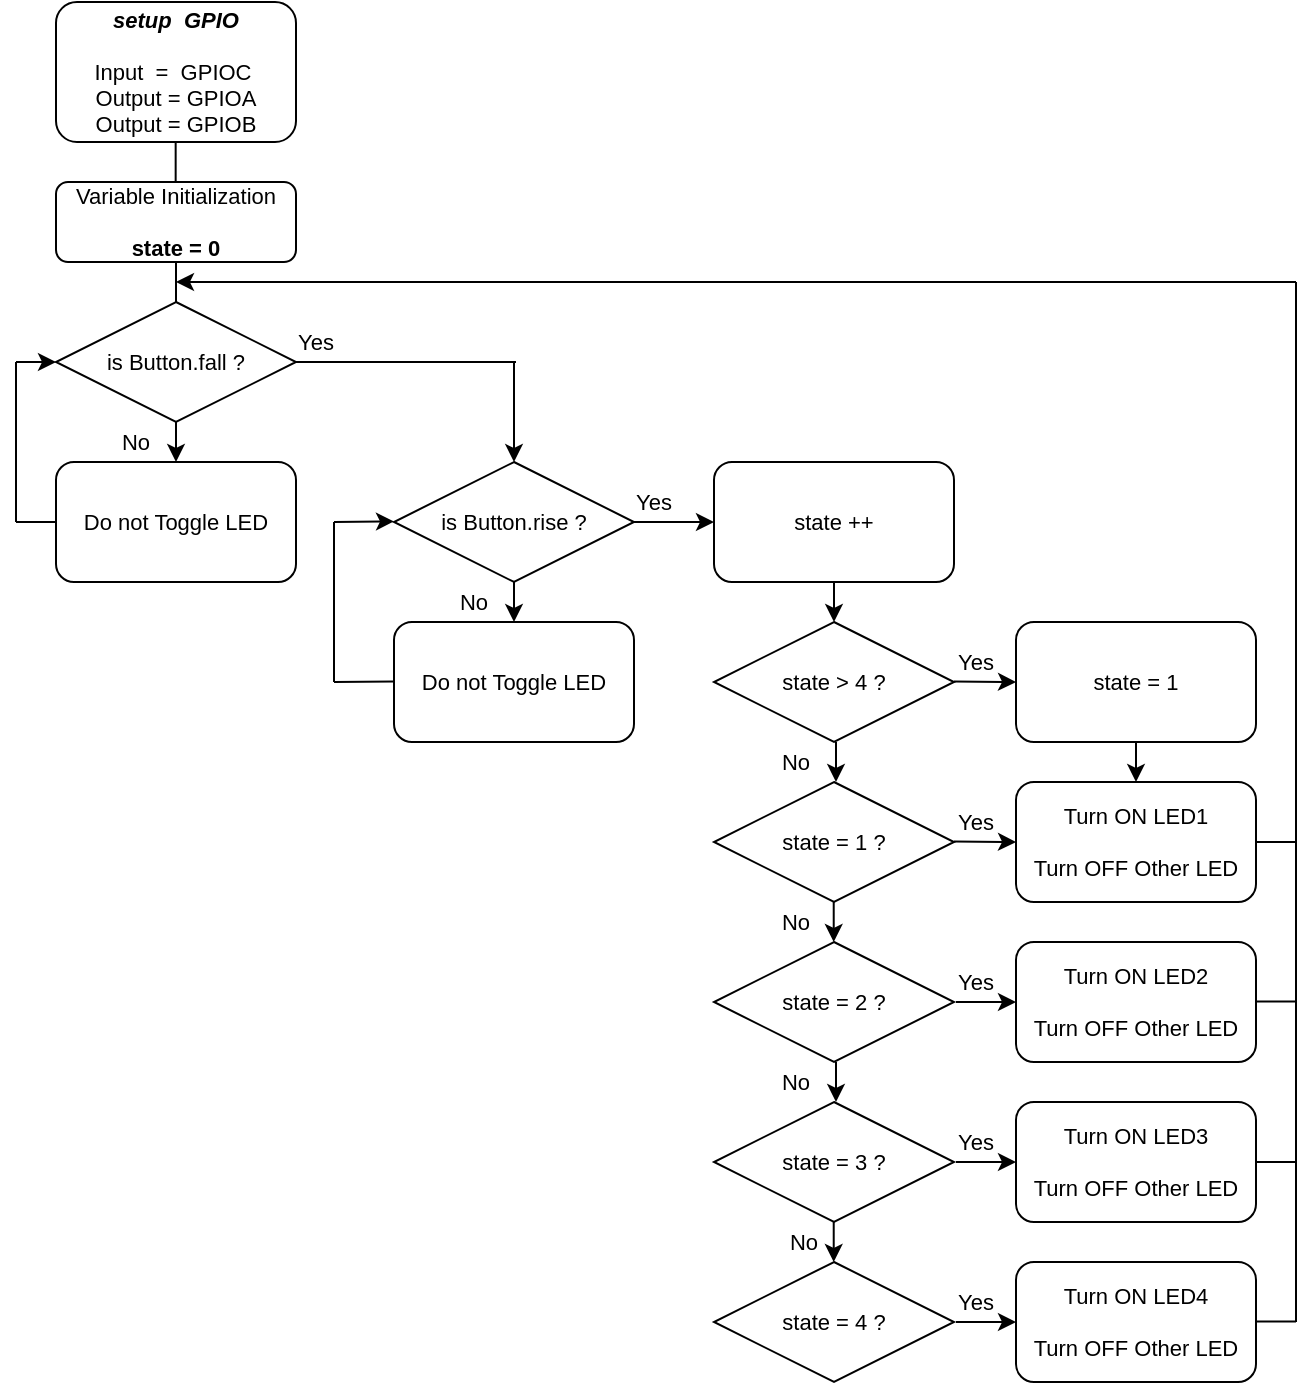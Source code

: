 <mxfile version="15.2.7" type="device"><diagram id="W0j-wVub7BevKi_JYIw6" name="페이지-1"><mxGraphModel dx="1205" dy="698" grid="1" gridSize="10" guides="1" tooltips="1" connect="1" arrows="1" fold="1" page="1" pageScale="1" pageWidth="827" pageHeight="1169" math="0" shadow="0"><root><mxCell id="0"/><mxCell id="1" parent="0"/><mxCell id="E49OmthKrDA7gJpjjUu7-28" value="&lt;font style=&quot;font-size: 11px;&quot;&gt;&lt;font style=&quot;font-size: 11px;&quot;&gt;&lt;b style=&quot;font-size: 11px;&quot;&gt;&lt;i style=&quot;font-size: 11px;&quot;&gt;setup&amp;nbsp; GPIO&lt;br style=&quot;font-size: 11px;&quot;&gt;&lt;br style=&quot;font-size: 11px;&quot;&gt;&lt;/i&gt;&lt;/b&gt;&lt;/font&gt;&lt;font style=&quot;font-size: 11px;&quot;&gt;Input&amp;nbsp; =&amp;nbsp; GPIOC&amp;nbsp;&lt;br style=&quot;font-size: 11px;&quot;&gt;Output = GPIOA&lt;/font&gt;&lt;/font&gt;&lt;font style=&quot;font-size: 11px;&quot;&gt;&lt;br style=&quot;font-size: 11px;&quot;&gt;&lt;span style=&quot;font-size: 11px;&quot;&gt;Output = GPIOB&lt;/span&gt;&lt;br style=&quot;font-size: 11px;&quot;&gt;&lt;/font&gt;" style="rounded=1;whiteSpace=wrap;html=1;fontSize=11;glass=0;strokeWidth=1;shadow=0;" vertex="1" parent="1"><mxGeometry x="60" y="80" width="120" height="70" as="geometry"/></mxCell><mxCell id="E49OmthKrDA7gJpjjUu7-29" value="" style="endArrow=none;html=1;fontSize=11;" edge="1" parent="1"><mxGeometry width="50" height="50" relative="1" as="geometry"><mxPoint x="120" y="230" as="sourcePoint"/><mxPoint x="120" y="210" as="targetPoint"/></mxGeometry></mxCell><mxCell id="E49OmthKrDA7gJpjjUu7-30" value="&lt;font style=&quot;font-size: 11px;&quot;&gt;is Button.fall ?&lt;/font&gt;" style="rhombus;whiteSpace=wrap;html=1;fontSize=11;" vertex="1" parent="1"><mxGeometry x="60" y="230" width="120" height="60" as="geometry"/></mxCell><mxCell id="E49OmthKrDA7gJpjjUu7-31" value="&lt;font style=&quot;font-size: 11px;&quot;&gt;Do not Toggle LED&lt;br style=&quot;font-size: 11px;&quot;&gt;&lt;/font&gt;" style="rounded=1;whiteSpace=wrap;html=1;fontSize=11;glass=0;strokeWidth=1;shadow=0;" vertex="1" parent="1"><mxGeometry x="60" y="310" width="120" height="60" as="geometry"/></mxCell><mxCell id="E49OmthKrDA7gJpjjUu7-32" value="" style="endArrow=none;html=1;fontSize=11;" edge="1" parent="1"><mxGeometry width="50" height="50" relative="1" as="geometry"><mxPoint x="119.83" y="170" as="sourcePoint"/><mxPoint x="119.83" y="150" as="targetPoint"/></mxGeometry></mxCell><mxCell id="E49OmthKrDA7gJpjjUu7-33" value="&lt;font style=&quot;font-size: 11px;&quot;&gt;&lt;span style=&quot;font-weight: normal; font-size: 11px;&quot;&gt;&lt;font style=&quot;font-size: 11px;&quot;&gt;Variable Initialization&lt;br style=&quot;font-size: 11px;&quot;&gt;&lt;/font&gt;&lt;/span&gt;&lt;br style=&quot;font-size: 11px;&quot;&gt;state = 0&lt;br style=&quot;font-size: 11px;&quot;&gt;&lt;/font&gt;" style="rounded=1;whiteSpace=wrap;html=1;fontSize=11;glass=0;strokeWidth=1;shadow=0;fontStyle=1" vertex="1" parent="1"><mxGeometry x="60" y="170" width="120" height="40" as="geometry"/></mxCell><mxCell id="E49OmthKrDA7gJpjjUu7-34" value="" style="endArrow=classic;html=1;exitX=0.5;exitY=1;exitDx=0;exitDy=0;entryX=0.5;entryY=0;entryDx=0;entryDy=0;fontSize=11;" edge="1" parent="1" source="E49OmthKrDA7gJpjjUu7-30" target="E49OmthKrDA7gJpjjUu7-31"><mxGeometry width="50" height="50" relative="1" as="geometry"><mxPoint x="150" y="290" as="sourcePoint"/><mxPoint x="200" y="240" as="targetPoint"/></mxGeometry></mxCell><mxCell id="E49OmthKrDA7gJpjjUu7-35" value="No" style="text;html=1;strokeColor=none;fillColor=none;align=center;verticalAlign=middle;whiteSpace=wrap;rounded=0;fontSize=11;" vertex="1" parent="1"><mxGeometry x="80" y="290" width="40" height="20" as="geometry"/></mxCell><mxCell id="E49OmthKrDA7gJpjjUu7-36" value="&lt;font style=&quot;font-size: 11px;&quot;&gt;is Button.rise ?&lt;/font&gt;" style="rhombus;whiteSpace=wrap;html=1;fontSize=11;" vertex="1" parent="1"><mxGeometry x="229" y="310" width="120" height="60" as="geometry"/></mxCell><mxCell id="E49OmthKrDA7gJpjjUu7-37" value="&lt;font style=&quot;font-size: 11px;&quot;&gt;Do not Toggle LED&lt;br style=&quot;font-size: 11px;&quot;&gt;&lt;/font&gt;" style="rounded=1;whiteSpace=wrap;html=1;fontSize=11;glass=0;strokeWidth=1;shadow=0;" vertex="1" parent="1"><mxGeometry x="229" y="390" width="120" height="60" as="geometry"/></mxCell><mxCell id="E49OmthKrDA7gJpjjUu7-38" value="" style="endArrow=classic;html=1;exitX=0.5;exitY=1;exitDx=0;exitDy=0;entryX=0.5;entryY=0;entryDx=0;entryDy=0;fontSize=11;" edge="1" parent="1" target="E49OmthKrDA7gJpjjUu7-37"><mxGeometry width="50" height="50" relative="1" as="geometry"><mxPoint x="289" y="370" as="sourcePoint"/><mxPoint x="369" y="320" as="targetPoint"/></mxGeometry></mxCell><mxCell id="E49OmthKrDA7gJpjjUu7-39" value="No" style="text;html=1;strokeColor=none;fillColor=none;align=center;verticalAlign=middle;whiteSpace=wrap;rounded=0;fontSize=11;" vertex="1" parent="1"><mxGeometry x="249" y="370" width="40" height="20" as="geometry"/></mxCell><mxCell id="E49OmthKrDA7gJpjjUu7-40" value="" style="endArrow=none;html=1;fontSize=11;" edge="1" parent="1"><mxGeometry width="50" height="50" relative="1" as="geometry"><mxPoint x="40" y="340" as="sourcePoint"/><mxPoint x="60" y="340" as="targetPoint"/></mxGeometry></mxCell><mxCell id="E49OmthKrDA7gJpjjUu7-41" value="" style="endArrow=none;html=1;fontSize=11;" edge="1" parent="1"><mxGeometry width="50" height="50" relative="1" as="geometry"><mxPoint x="40" y="340" as="sourcePoint"/><mxPoint x="40" y="260" as="targetPoint"/></mxGeometry></mxCell><mxCell id="E49OmthKrDA7gJpjjUu7-42" value="" style="endArrow=classic;html=1;entryX=0;entryY=0.5;entryDx=0;entryDy=0;fontSize=11;" edge="1" parent="1" target="E49OmthKrDA7gJpjjUu7-30"><mxGeometry width="50" height="50" relative="1" as="geometry"><mxPoint x="40" y="260" as="sourcePoint"/><mxPoint x="80" y="250" as="targetPoint"/></mxGeometry></mxCell><mxCell id="E49OmthKrDA7gJpjjUu7-43" value="" style="endArrow=none;html=1;exitX=1;exitY=0.5;exitDx=0;exitDy=0;fontSize=11;" edge="1" parent="1" source="E49OmthKrDA7gJpjjUu7-30"><mxGeometry width="50" height="50" relative="1" as="geometry"><mxPoint x="290" y="310" as="sourcePoint"/><mxPoint x="290" y="260" as="targetPoint"/></mxGeometry></mxCell><mxCell id="E49OmthKrDA7gJpjjUu7-44" value="" style="endArrow=classic;html=1;entryX=0.5;entryY=0;entryDx=0;entryDy=0;fontSize=11;" edge="1" parent="1" target="E49OmthKrDA7gJpjjUu7-36"><mxGeometry width="50" height="50" relative="1" as="geometry"><mxPoint x="289" y="260" as="sourcePoint"/><mxPoint x="309" y="260" as="targetPoint"/></mxGeometry></mxCell><mxCell id="E49OmthKrDA7gJpjjUu7-45" value="Yes" style="text;html=1;strokeColor=none;fillColor=none;align=center;verticalAlign=middle;whiteSpace=wrap;rounded=0;fontSize=11;" vertex="1" parent="1"><mxGeometry x="170" y="240" width="40" height="20" as="geometry"/></mxCell><mxCell id="E49OmthKrDA7gJpjjUu7-46" value="" style="endArrow=none;html=1;fontSize=11;" edge="1" parent="1"><mxGeometry width="50" height="50" relative="1" as="geometry"><mxPoint x="199" y="420" as="sourcePoint"/><mxPoint x="229" y="419.71" as="targetPoint"/></mxGeometry></mxCell><mxCell id="E49OmthKrDA7gJpjjUu7-47" value="" style="endArrow=none;html=1;fontSize=11;" edge="1" parent="1"><mxGeometry width="50" height="50" relative="1" as="geometry"><mxPoint x="199" y="420.0" as="sourcePoint"/><mxPoint x="199" y="340" as="targetPoint"/></mxGeometry></mxCell><mxCell id="E49OmthKrDA7gJpjjUu7-48" value="" style="endArrow=classic;html=1;entryX=0;entryY=0.5;entryDx=0;entryDy=0;fontSize=11;" edge="1" parent="1"><mxGeometry width="50" height="50" relative="1" as="geometry"><mxPoint x="199" y="340" as="sourcePoint"/><mxPoint x="229" y="339.71" as="targetPoint"/></mxGeometry></mxCell><mxCell id="E49OmthKrDA7gJpjjUu7-49" value="Yes" style="text;html=1;strokeColor=none;fillColor=none;align=center;verticalAlign=middle;whiteSpace=wrap;rounded=0;fontSize=11;" vertex="1" parent="1"><mxGeometry x="339" y="320" width="40" height="20" as="geometry"/></mxCell><mxCell id="E49OmthKrDA7gJpjjUu7-50" value="" style="endArrow=classic;html=1;fontSize=11;" edge="1" parent="1"><mxGeometry width="50" height="50" relative="1" as="geometry"><mxPoint x="349" y="340" as="sourcePoint"/><mxPoint x="389" y="340" as="targetPoint"/></mxGeometry></mxCell><mxCell id="E49OmthKrDA7gJpjjUu7-51" value="&lt;font style=&quot;font-size: 11px;&quot;&gt;state ++&lt;br style=&quot;font-size: 11px;&quot;&gt;&lt;/font&gt;" style="rounded=1;whiteSpace=wrap;html=1;fontSize=11;glass=0;strokeWidth=1;shadow=0;" vertex="1" parent="1"><mxGeometry x="389" y="310" width="120" height="60" as="geometry"/></mxCell><mxCell id="E49OmthKrDA7gJpjjUu7-55" value="" style="endArrow=classic;html=1;exitX=0.5;exitY=1;exitDx=0;exitDy=0;" edge="1" parent="1"><mxGeometry width="50" height="50" relative="1" as="geometry"><mxPoint x="448.86" y="530" as="sourcePoint"/><mxPoint x="448.86" y="550" as="targetPoint"/></mxGeometry></mxCell><mxCell id="E49OmthKrDA7gJpjjUu7-60" value="" style="endArrow=classic;html=1;exitX=0.5;exitY=1;exitDx=0;exitDy=0;" edge="1" parent="1"><mxGeometry width="50" height="50" relative="1" as="geometry"><mxPoint x="450" y="610" as="sourcePoint"/><mxPoint x="450" y="630" as="targetPoint"/></mxGeometry></mxCell><mxCell id="E49OmthKrDA7gJpjjUu7-63" value="&lt;font style=&quot;font-size: 11px;&quot;&gt;state &amp;gt; 4 ?&lt;/font&gt;" style="rhombus;whiteSpace=wrap;html=1;fontSize=11;" vertex="1" parent="1"><mxGeometry x="389" y="390" width="120" height="60" as="geometry"/></mxCell><mxCell id="E49OmthKrDA7gJpjjUu7-65" value="&lt;font style=&quot;font-size: 11px;&quot;&gt;state = 1&lt;br style=&quot;font-size: 11px;&quot;&gt;&lt;/font&gt;" style="rounded=1;whiteSpace=wrap;html=1;fontSize=11;glass=0;strokeWidth=1;shadow=0;" vertex="1" parent="1"><mxGeometry x="540" y="390" width="120" height="60" as="geometry"/></mxCell><mxCell id="E49OmthKrDA7gJpjjUu7-70" value="state = 1 ?" style="rhombus;whiteSpace=wrap;html=1;fontSize=11;" vertex="1" parent="1"><mxGeometry x="389" y="470" width="120" height="60" as="geometry"/></mxCell><mxCell id="E49OmthKrDA7gJpjjUu7-72" value="" style="endArrow=classic;html=1;fontSize=11;exitX=0.5;exitY=1;exitDx=0;exitDy=0;entryX=0.5;entryY=0;entryDx=0;entryDy=0;" edge="1" parent="1" source="E49OmthKrDA7gJpjjUu7-51" target="E49OmthKrDA7gJpjjUu7-63"><mxGeometry width="50" height="50" relative="1" as="geometry"><mxPoint x="390" y="450" as="sourcePoint"/><mxPoint x="440" y="400" as="targetPoint"/></mxGeometry></mxCell><mxCell id="E49OmthKrDA7gJpjjUu7-73" value="No" style="text;html=1;strokeColor=none;fillColor=none;align=center;verticalAlign=middle;whiteSpace=wrap;rounded=0;fontSize=11;" vertex="1" parent="1"><mxGeometry x="410" y="450" width="40" height="20" as="geometry"/></mxCell><mxCell id="E49OmthKrDA7gJpjjUu7-75" value="" style="endArrow=classic;html=1;fontSize=11;exitX=1;exitY=0;exitDx=0;exitDy=0;entryX=1;entryY=1;entryDx=0;entryDy=0;" edge="1" parent="1" source="E49OmthKrDA7gJpjjUu7-73" target="E49OmthKrDA7gJpjjUu7-73"><mxGeometry width="50" height="50" relative="1" as="geometry"><mxPoint x="420" y="460" as="sourcePoint"/><mxPoint x="470" y="410" as="targetPoint"/></mxGeometry></mxCell><mxCell id="E49OmthKrDA7gJpjjUu7-76" value="state = 2 ?" style="rhombus;whiteSpace=wrap;html=1;fontSize=11;" vertex="1" parent="1"><mxGeometry x="389" y="550" width="120" height="60" as="geometry"/></mxCell><mxCell id="E49OmthKrDA7gJpjjUu7-82" value="" style="endArrow=classic;html=1;exitX=0.5;exitY=1;exitDx=0;exitDy=0;" edge="1" parent="1"><mxGeometry width="50" height="50" relative="1" as="geometry"><mxPoint x="448.86" y="690" as="sourcePoint"/><mxPoint x="448.86" y="710" as="targetPoint"/></mxGeometry></mxCell><mxCell id="E49OmthKrDA7gJpjjUu7-84" value="state = 3 ?" style="rhombus;whiteSpace=wrap;html=1;fontSize=11;" vertex="1" parent="1"><mxGeometry x="389" y="630" width="120" height="60" as="geometry"/></mxCell><mxCell id="E49OmthKrDA7gJpjjUu7-85" value="state = 4 ?" style="rhombus;whiteSpace=wrap;html=1;fontSize=11;" vertex="1" parent="1"><mxGeometry x="389" y="710" width="120" height="60" as="geometry"/></mxCell><mxCell id="E49OmthKrDA7gJpjjUu7-86" value="No" style="text;html=1;strokeColor=none;fillColor=none;align=center;verticalAlign=middle;whiteSpace=wrap;rounded=0;fontSize=11;" vertex="1" parent="1"><mxGeometry x="410" y="530" width="40" height="20" as="geometry"/></mxCell><mxCell id="E49OmthKrDA7gJpjjUu7-87" value="No" style="text;html=1;strokeColor=none;fillColor=none;align=center;verticalAlign=middle;whiteSpace=wrap;rounded=0;fontSize=11;" vertex="1" parent="1"><mxGeometry x="410" y="610" width="40" height="20" as="geometry"/></mxCell><mxCell id="E49OmthKrDA7gJpjjUu7-88" value="No" style="text;html=1;strokeColor=none;fillColor=none;align=center;verticalAlign=middle;whiteSpace=wrap;rounded=0;fontSize=11;" vertex="1" parent="1"><mxGeometry x="414" y="690" width="40" height="20" as="geometry"/></mxCell><mxCell id="E49OmthKrDA7gJpjjUu7-89" value="" style="endArrow=classic;html=1;fontSize=11;" edge="1" parent="1"><mxGeometry width="50" height="50" relative="1" as="geometry"><mxPoint x="509" y="419.71" as="sourcePoint"/><mxPoint x="540" y="420" as="targetPoint"/></mxGeometry></mxCell><mxCell id="E49OmthKrDA7gJpjjUu7-90" value="Yes" style="text;html=1;strokeColor=none;fillColor=none;align=center;verticalAlign=middle;whiteSpace=wrap;rounded=0;fontSize=11;" vertex="1" parent="1"><mxGeometry x="500" y="400" width="40" height="20" as="geometry"/></mxCell><mxCell id="E49OmthKrDA7gJpjjUu7-91" value="" style="endArrow=classic;html=1;fontSize=11;exitX=0.5;exitY=1;exitDx=0;exitDy=0;" edge="1" parent="1" source="E49OmthKrDA7gJpjjUu7-65"><mxGeometry width="50" height="50" relative="1" as="geometry"><mxPoint x="570" y="460" as="sourcePoint"/><mxPoint x="600" y="470" as="targetPoint"/></mxGeometry></mxCell><mxCell id="E49OmthKrDA7gJpjjUu7-92" value="&lt;font style=&quot;font-size: 11px&quot;&gt;Turn ON LED1&lt;br&gt;&lt;br&gt;Turn OFF Other LED&lt;br style=&quot;font-size: 11px&quot;&gt;&lt;/font&gt;" style="rounded=1;whiteSpace=wrap;html=1;fontSize=11;glass=0;strokeWidth=1;shadow=0;" vertex="1" parent="1"><mxGeometry x="540" y="470" width="120" height="60" as="geometry"/></mxCell><mxCell id="E49OmthKrDA7gJpjjUu7-93" value="" style="endArrow=classic;html=1;fontSize=11;" edge="1" parent="1"><mxGeometry width="50" height="50" relative="1" as="geometry"><mxPoint x="509" y="499.71" as="sourcePoint"/><mxPoint x="540" y="500" as="targetPoint"/></mxGeometry></mxCell><mxCell id="E49OmthKrDA7gJpjjUu7-95" value="Yes" style="text;html=1;strokeColor=none;fillColor=none;align=center;verticalAlign=middle;whiteSpace=wrap;rounded=0;fontSize=11;" vertex="1" parent="1"><mxGeometry x="500" y="480" width="40" height="20" as="geometry"/></mxCell><mxCell id="E49OmthKrDA7gJpjjUu7-96" value="Yes" style="text;html=1;strokeColor=none;fillColor=none;align=center;verticalAlign=middle;whiteSpace=wrap;rounded=0;fontSize=11;" vertex="1" parent="1"><mxGeometry x="500" y="560" width="40" height="20" as="geometry"/></mxCell><mxCell id="E49OmthKrDA7gJpjjUu7-97" value="Yes" style="text;html=1;strokeColor=none;fillColor=none;align=center;verticalAlign=middle;whiteSpace=wrap;rounded=0;fontSize=11;" vertex="1" parent="1"><mxGeometry x="500" y="640" width="40" height="20" as="geometry"/></mxCell><mxCell id="E49OmthKrDA7gJpjjUu7-98" value="Yes" style="text;html=1;strokeColor=none;fillColor=none;align=center;verticalAlign=middle;whiteSpace=wrap;rounded=0;fontSize=11;" vertex="1" parent="1"><mxGeometry x="500" y="720" width="40" height="20" as="geometry"/></mxCell><mxCell id="E49OmthKrDA7gJpjjUu7-100" value="" style="endArrow=classic;html=1;fontSize=11;exitX=0.25;exitY=1;exitDx=0;exitDy=0;entryX=1;entryY=1;entryDx=0;entryDy=0;" edge="1" parent="1" source="E49OmthKrDA7gJpjjUu7-96" target="E49OmthKrDA7gJpjjUu7-96"><mxGeometry width="50" height="50" relative="1" as="geometry"><mxPoint x="540" y="570" as="sourcePoint"/><mxPoint x="590" y="520" as="targetPoint"/></mxGeometry></mxCell><mxCell id="E49OmthKrDA7gJpjjUu7-101" value="" style="endArrow=classic;html=1;fontSize=11;exitX=0.25;exitY=1;exitDx=0;exitDy=0;entryX=1;entryY=1;entryDx=0;entryDy=0;" edge="1" parent="1"><mxGeometry width="50" height="50" relative="1" as="geometry"><mxPoint x="510" y="660" as="sourcePoint"/><mxPoint x="540" y="660" as="targetPoint"/></mxGeometry></mxCell><mxCell id="E49OmthKrDA7gJpjjUu7-102" value="" style="endArrow=classic;html=1;fontSize=11;exitX=0.25;exitY=1;exitDx=0;exitDy=0;entryX=1;entryY=1;entryDx=0;entryDy=0;" edge="1" parent="1"><mxGeometry width="50" height="50" relative="1" as="geometry"><mxPoint x="510" y="740" as="sourcePoint"/><mxPoint x="540" y="740" as="targetPoint"/></mxGeometry></mxCell><mxCell id="E49OmthKrDA7gJpjjUu7-104" value="&lt;font style=&quot;font-size: 11px&quot;&gt;Turn ON LED2&lt;br&gt;&lt;br&gt;Turn OFF Other LED&lt;br style=&quot;font-size: 11px&quot;&gt;&lt;/font&gt;" style="rounded=1;whiteSpace=wrap;html=1;fontSize=11;glass=0;strokeWidth=1;shadow=0;" vertex="1" parent="1"><mxGeometry x="540" y="550" width="120" height="60" as="geometry"/></mxCell><mxCell id="E49OmthKrDA7gJpjjUu7-105" value="&lt;font style=&quot;font-size: 11px&quot;&gt;Turn ON LED3&lt;br&gt;&lt;br&gt;Turn OFF Other LED&lt;br style=&quot;font-size: 11px&quot;&gt;&lt;/font&gt;" style="rounded=1;whiteSpace=wrap;html=1;fontSize=11;glass=0;strokeWidth=1;shadow=0;" vertex="1" parent="1"><mxGeometry x="540" y="630" width="120" height="60" as="geometry"/></mxCell><mxCell id="E49OmthKrDA7gJpjjUu7-106" value="&lt;font style=&quot;font-size: 11px&quot;&gt;Turn ON LED4&lt;br&gt;&lt;br&gt;Turn OFF Other LED&lt;br style=&quot;font-size: 11px&quot;&gt;&lt;/font&gt;" style="rounded=1;whiteSpace=wrap;html=1;fontSize=11;glass=0;strokeWidth=1;shadow=0;" vertex="1" parent="1"><mxGeometry x="540" y="710" width="120" height="60" as="geometry"/></mxCell><mxCell id="E49OmthKrDA7gJpjjUu7-112" value="" style="endArrow=none;html=1;fontSize=11;entryX=1;entryY=0.5;entryDx=0;entryDy=0;" edge="1" parent="1" target="E49OmthKrDA7gJpjjUu7-92"><mxGeometry width="50" height="50" relative="1" as="geometry"><mxPoint x="680" y="500" as="sourcePoint"/><mxPoint x="630" y="580" as="targetPoint"/></mxGeometry></mxCell><mxCell id="E49OmthKrDA7gJpjjUu7-113" value="" style="endArrow=none;html=1;fontSize=11;entryX=1;entryY=0.5;entryDx=0;entryDy=0;" edge="1" parent="1"><mxGeometry width="50" height="50" relative="1" as="geometry"><mxPoint x="680" y="579.72" as="sourcePoint"/><mxPoint x="660" y="579.72" as="targetPoint"/></mxGeometry></mxCell><mxCell id="E49OmthKrDA7gJpjjUu7-114" value="" style="endArrow=none;html=1;fontSize=11;entryX=1;entryY=0.5;entryDx=0;entryDy=0;" edge="1" parent="1"><mxGeometry width="50" height="50" relative="1" as="geometry"><mxPoint x="680" y="660" as="sourcePoint"/><mxPoint x="660" y="660" as="targetPoint"/></mxGeometry></mxCell><mxCell id="E49OmthKrDA7gJpjjUu7-115" value="" style="endArrow=none;html=1;fontSize=11;entryX=1;entryY=0.5;entryDx=0;entryDy=0;" edge="1" parent="1"><mxGeometry width="50" height="50" relative="1" as="geometry"><mxPoint x="680" y="739.72" as="sourcePoint"/><mxPoint x="660" y="739.72" as="targetPoint"/></mxGeometry></mxCell><mxCell id="E49OmthKrDA7gJpjjUu7-116" value="" style="endArrow=none;html=1;fontSize=11;" edge="1" parent="1"><mxGeometry width="50" height="50" relative="1" as="geometry"><mxPoint x="680" y="740" as="sourcePoint"/><mxPoint x="680" y="220" as="targetPoint"/></mxGeometry></mxCell><mxCell id="E49OmthKrDA7gJpjjUu7-118" value="" style="endArrow=classic;html=1;fontSize=11;" edge="1" parent="1"><mxGeometry width="50" height="50" relative="1" as="geometry"><mxPoint x="680" y="220" as="sourcePoint"/><mxPoint x="120" y="220" as="targetPoint"/></mxGeometry></mxCell></root></mxGraphModel></diagram></mxfile>